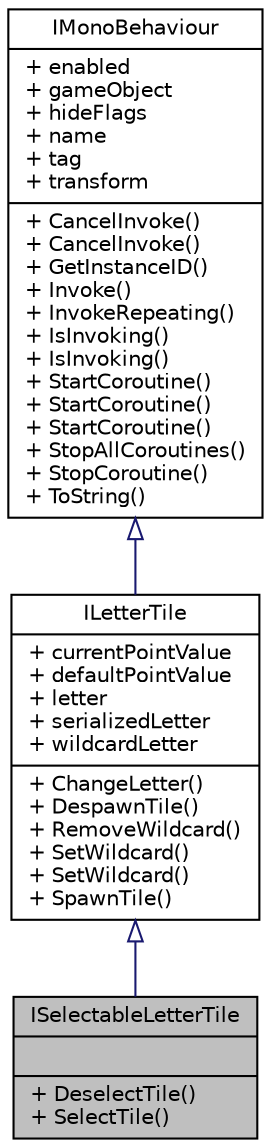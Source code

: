 digraph "ISelectableLetterTile"
{
 // INTERACTIVE_SVG=YES
  bgcolor="transparent";
  edge [fontname="Helvetica",fontsize="10",labelfontname="Helvetica",labelfontsize="10"];
  node [fontname="Helvetica",fontsize="10",shape=record];
  Node1 [label="{ISelectableLetterTile\n||+ DeselectTile()\l+ SelectTile()\l}",height=0.2,width=0.4,color="black", fillcolor="grey75", style="filled" fontcolor="black"];
  Node2 -> Node1 [dir="back",color="midnightblue",fontsize="10",style="solid",arrowtail="onormal",fontname="Helvetica"];
  Node2 [label="{ILetterTile\n|+ currentPointValue\l+ defaultPointValue\l+ letter\l+ serializedLetter\l+ wildcardLetter\l|+ ChangeLetter()\l+ DespawnTile()\l+ RemoveWildcard()\l+ SetWildcard()\l+ SetWildcard()\l+ SpawnTile()\l}",height=0.2,width=0.4,color="black",URL="$interface_thinksquirrel_software_1_1_word_game_builder_1_1_i_letter_tile.html",tooltip="(Advanced) An interface defining a letter tile. Implementations must derive from MonoBehaviour in som..."];
  Node3 -> Node2 [dir="back",color="midnightblue",fontsize="10",style="solid",arrowtail="onormal",fontname="Helvetica"];
  Node3 [label="{IMonoBehaviour\n|+ enabled\l+ gameObject\l+ hideFlags\l+ name\l+ tag\l+ transform\l|+ CancelInvoke()\l+ CancelInvoke()\l+ GetInstanceID()\l+ Invoke()\l+ InvokeRepeating()\l+ IsInvoking()\l+ IsInvoking()\l+ StartCoroutine()\l+ StartCoroutine()\l+ StartCoroutine()\l+ StopAllCoroutines()\l+ StopCoroutine()\l+ ToString()\l}",height=0.2,width=0.4,color="black",URL="$interface_thinksquirrel_software_1_1_word_game_builder_1_1_i_mono_behaviour.html"];
}
